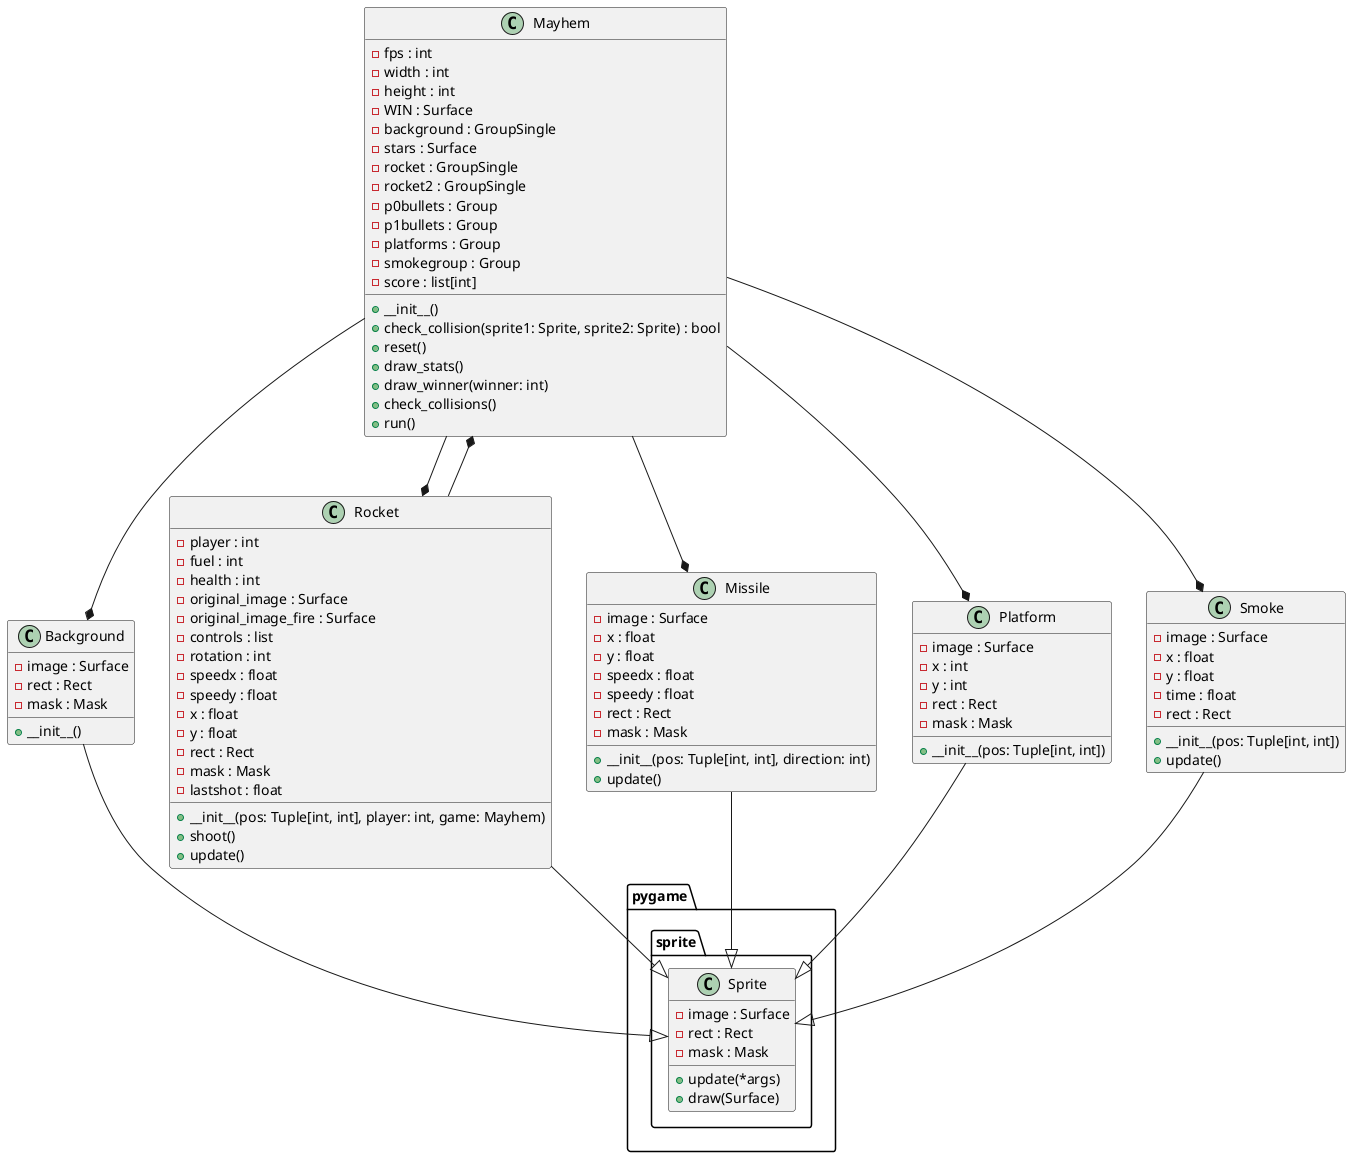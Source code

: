 @startuml

class pygame.sprite.Sprite {
    -image : Surface
    -rect : Rect
    -mask : Mask
    +update(*args)
    +draw(Surface)
}

class Mayhem {
    -fps : int
    -width : int
    -height : int
    -WIN : Surface
    -background : GroupSingle
    -stars : Surface
    -rocket : GroupSingle
    -rocket2 : GroupSingle
    -p0bullets : Group
    -p1bullets : Group
    -platforms : Group
    -smokegroup : Group
    -score : list[int]
    +__init__()
    +check_collision(sprite1: Sprite, sprite2: Sprite) : bool
    +reset()
    +draw_stats()
    +draw_winner(winner: int)
    +check_collisions()
    +run()
}

class Background {
    -image : Surface
    -rect : Rect
    -mask : Mask
    +__init__()
}

class Rocket {
    -player : int
    -fuel : int
    -health : int
    -original_image : Surface
    -original_image_fire : Surface
    -controls : list
    -rotation : int
    -speedx : float
    -speedy : float
    -x : float
    -y : float
    -rect : Rect
    -mask : Mask
    -lastshot : float
    +__init__(pos: Tuple[int, int], player: int, game: Mayhem)
    +shoot()
    +update()
}

class Missile {
    -image : Surface
    -x : float
    -y : float
    -speedx : float
    -speedy : float
    -rect : Rect
    -mask : Mask
    +__init__(pos: Tuple[int, int], direction: int)
    +update()
}

class Platform {
    -image : Surface
    -x : int
    -y : int
    -rect : Rect
    -mask : Mask
    +__init__(pos: Tuple[int, int])
}

class Smoke {
    -image : Surface
    -x : float
    -y : float
    -time : float
    -rect : Rect
    +__init__(pos: Tuple[int, int])
    +update()
}



Background --|> Sprite
Rocket --|> Sprite
Missile --|> Sprite
Platform --|> Sprite
Smoke --|> Sprite
Mayhem --* Background
Mayhem --* Rocket
Rocket --* Mayhem
Mayhem --* Missile
Mayhem --* Platform
Mayhem --* Smoke



@enduml
